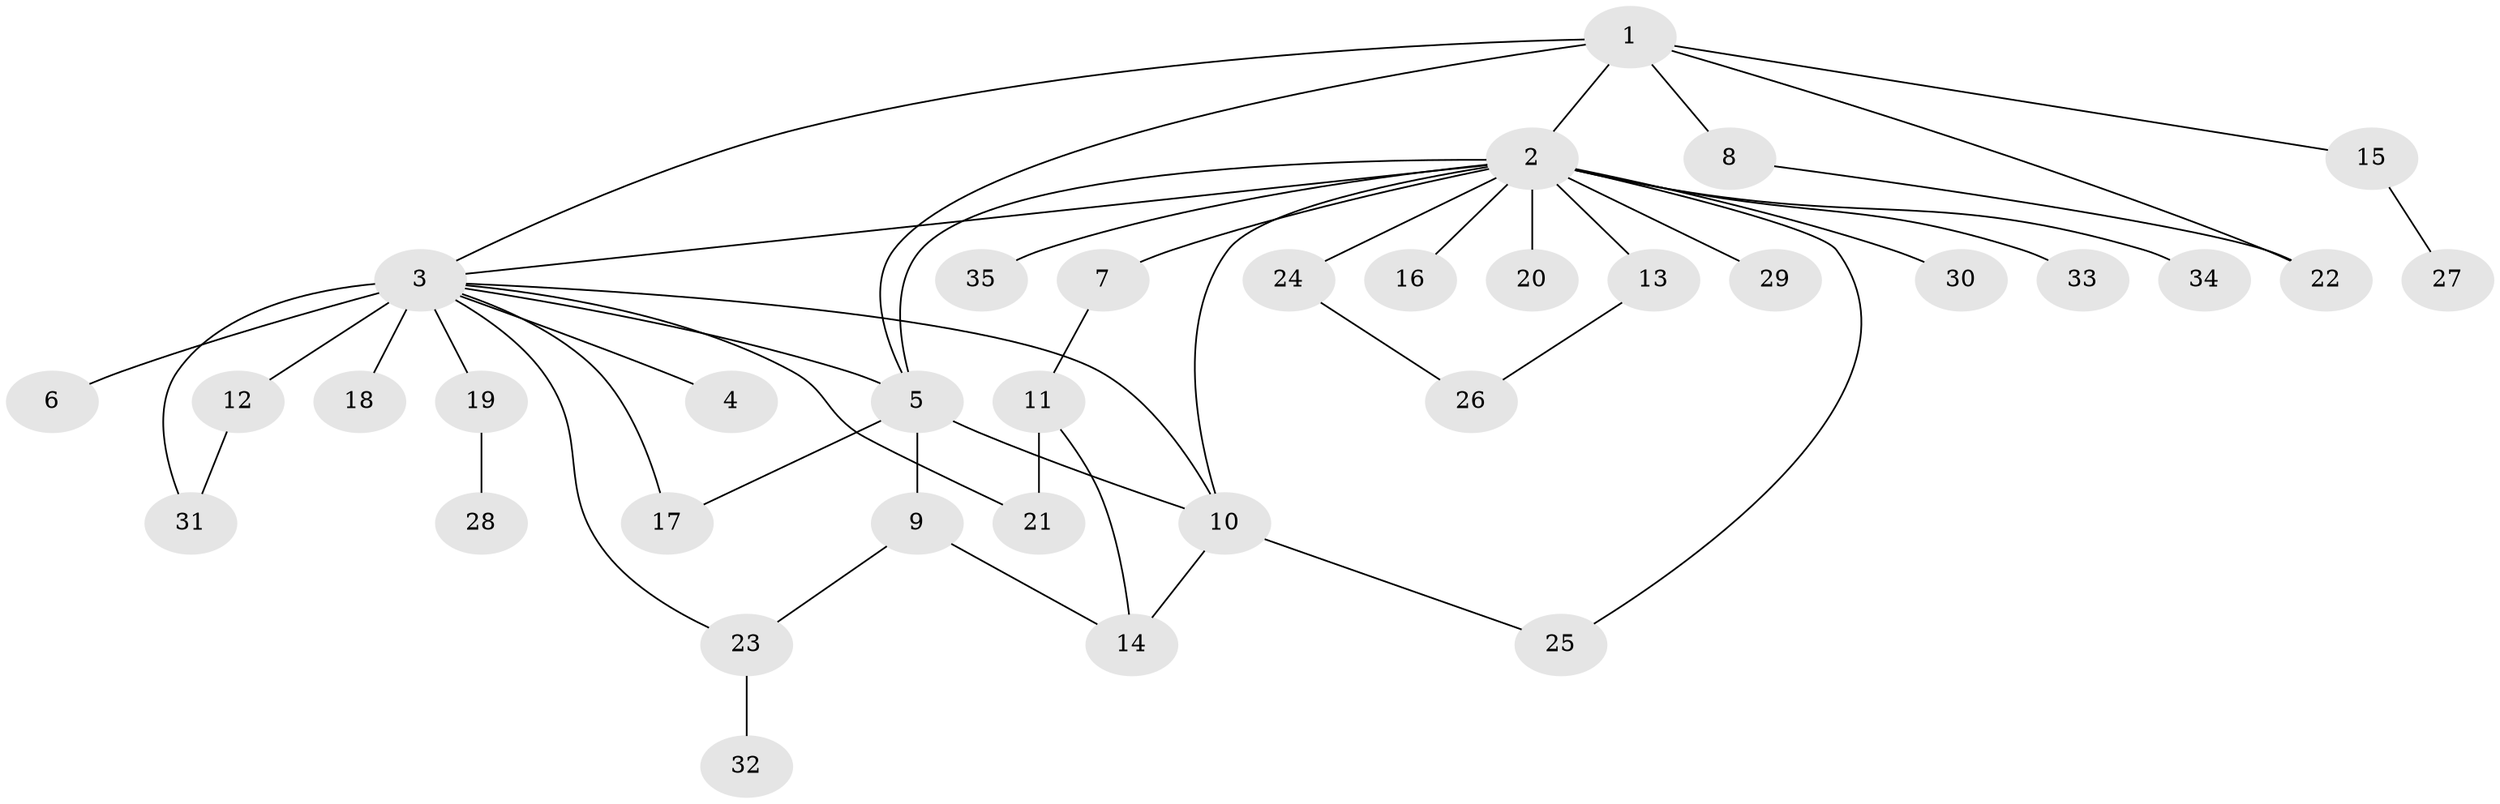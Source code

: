 // original degree distribution, {7: 0.014285714285714285, 16: 0.014285714285714285, 21: 0.014285714285714285, 2: 0.12857142857142856, 14: 0.014285714285714285, 1: 0.6, 3: 0.17142857142857143, 6: 0.014285714285714285, 4: 0.02857142857142857}
// Generated by graph-tools (version 1.1) at 2025/35/03/09/25 02:35:21]
// undirected, 35 vertices, 48 edges
graph export_dot {
graph [start="1"]
  node [color=gray90,style=filled];
  1;
  2;
  3;
  4;
  5;
  6;
  7;
  8;
  9;
  10;
  11;
  12;
  13;
  14;
  15;
  16;
  17;
  18;
  19;
  20;
  21;
  22;
  23;
  24;
  25;
  26;
  27;
  28;
  29;
  30;
  31;
  32;
  33;
  34;
  35;
  1 -- 2 [weight=1.0];
  1 -- 3 [weight=1.0];
  1 -- 5 [weight=1.0];
  1 -- 8 [weight=1.0];
  1 -- 15 [weight=1.0];
  1 -- 22 [weight=1.0];
  2 -- 3 [weight=1.0];
  2 -- 5 [weight=1.0];
  2 -- 7 [weight=1.0];
  2 -- 10 [weight=1.0];
  2 -- 13 [weight=1.0];
  2 -- 16 [weight=1.0];
  2 -- 20 [weight=1.0];
  2 -- 24 [weight=1.0];
  2 -- 25 [weight=1.0];
  2 -- 29 [weight=1.0];
  2 -- 30 [weight=1.0];
  2 -- 33 [weight=1.0];
  2 -- 34 [weight=1.0];
  2 -- 35 [weight=1.0];
  3 -- 4 [weight=1.0];
  3 -- 5 [weight=1.0];
  3 -- 6 [weight=7.0];
  3 -- 10 [weight=1.0];
  3 -- 12 [weight=1.0];
  3 -- 17 [weight=2.0];
  3 -- 18 [weight=1.0];
  3 -- 19 [weight=1.0];
  3 -- 21 [weight=1.0];
  3 -- 23 [weight=1.0];
  3 -- 31 [weight=1.0];
  5 -- 9 [weight=8.0];
  5 -- 10 [weight=1.0];
  5 -- 17 [weight=1.0];
  7 -- 11 [weight=1.0];
  8 -- 22 [weight=1.0];
  9 -- 14 [weight=1.0];
  9 -- 23 [weight=1.0];
  10 -- 14 [weight=1.0];
  10 -- 25 [weight=1.0];
  11 -- 14 [weight=1.0];
  11 -- 21 [weight=2.0];
  12 -- 31 [weight=1.0];
  13 -- 26 [weight=1.0];
  15 -- 27 [weight=1.0];
  19 -- 28 [weight=1.0];
  23 -- 32 [weight=1.0];
  24 -- 26 [weight=1.0];
}

